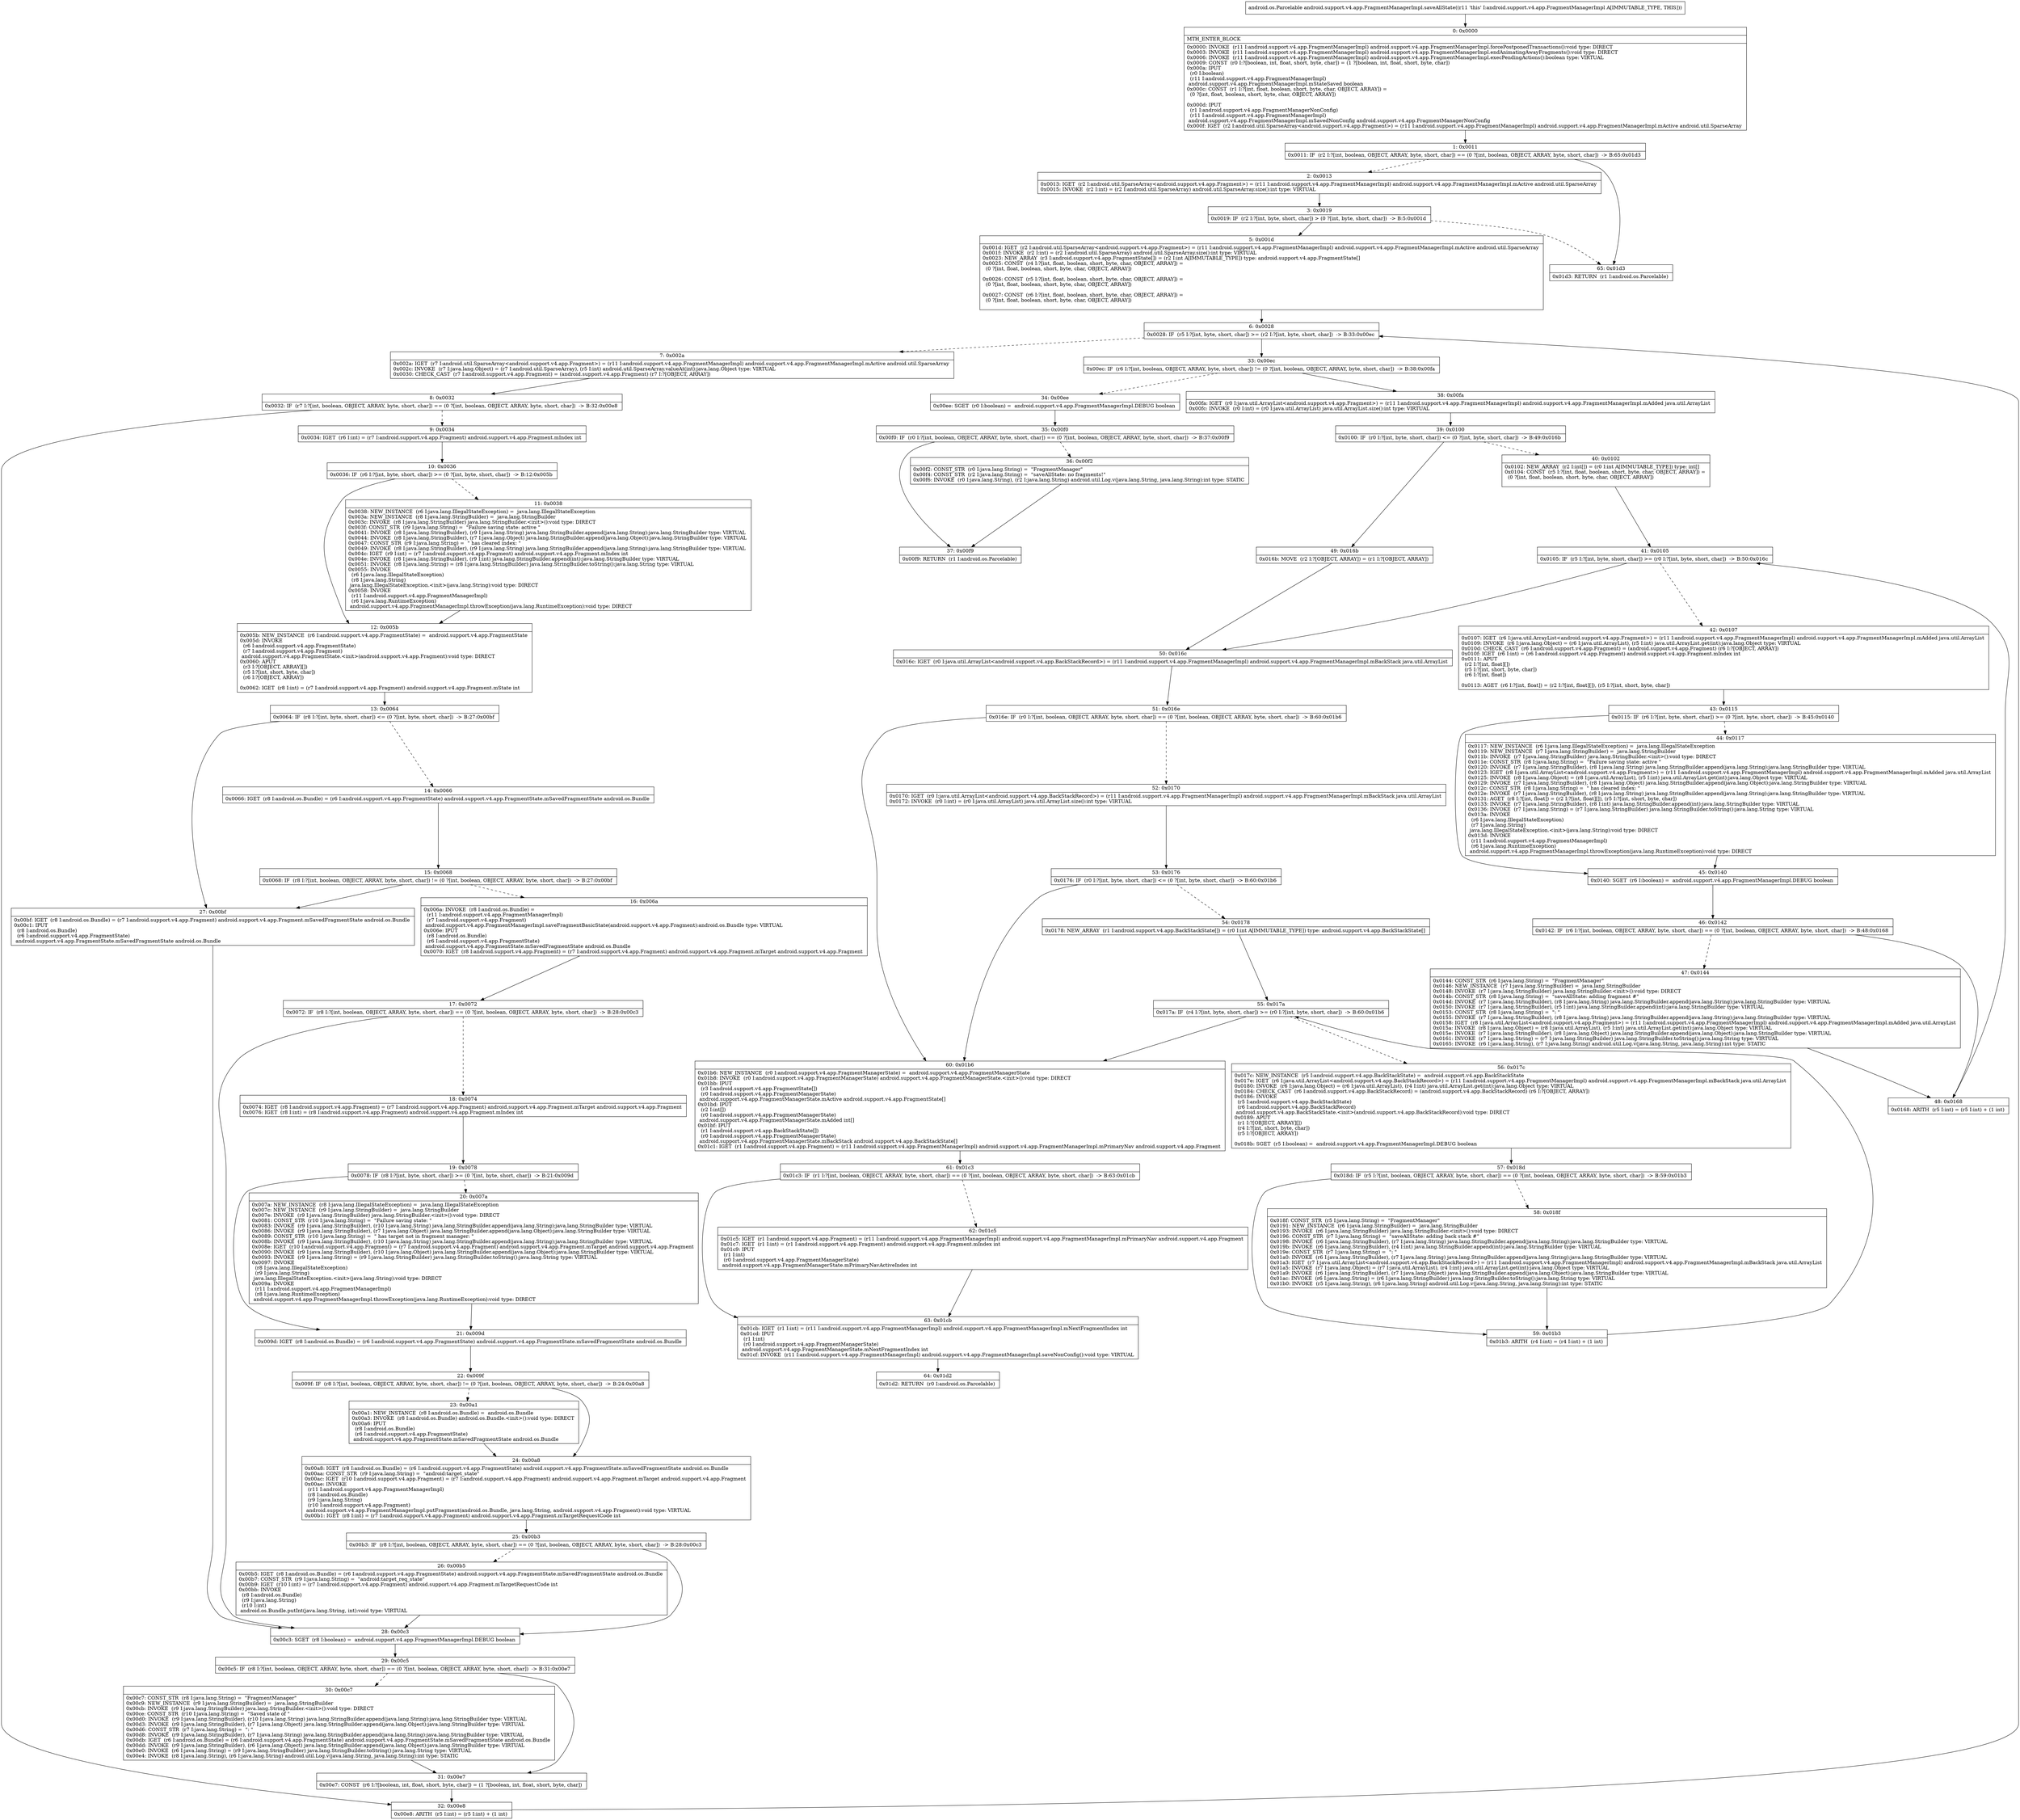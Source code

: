digraph "CFG forandroid.support.v4.app.FragmentManagerImpl.saveAllState()Landroid\/os\/Parcelable;" {
Node_0 [shape=record,label="{0\:\ 0x0000|MTH_ENTER_BLOCK\l|0x0000: INVOKE  (r11 I:android.support.v4.app.FragmentManagerImpl) android.support.v4.app.FragmentManagerImpl.forcePostponedTransactions():void type: DIRECT \l0x0003: INVOKE  (r11 I:android.support.v4.app.FragmentManagerImpl) android.support.v4.app.FragmentManagerImpl.endAnimatingAwayFragments():void type: DIRECT \l0x0006: INVOKE  (r11 I:android.support.v4.app.FragmentManagerImpl) android.support.v4.app.FragmentManagerImpl.execPendingActions():boolean type: VIRTUAL \l0x0009: CONST  (r0 I:?[boolean, int, float, short, byte, char]) = (1 ?[boolean, int, float, short, byte, char]) \l0x000a: IPUT  \l  (r0 I:boolean)\l  (r11 I:android.support.v4.app.FragmentManagerImpl)\l android.support.v4.app.FragmentManagerImpl.mStateSaved boolean \l0x000c: CONST  (r1 I:?[int, float, boolean, short, byte, char, OBJECT, ARRAY]) = \l  (0 ?[int, float, boolean, short, byte, char, OBJECT, ARRAY])\l \l0x000d: IPUT  \l  (r1 I:android.support.v4.app.FragmentManagerNonConfig)\l  (r11 I:android.support.v4.app.FragmentManagerImpl)\l android.support.v4.app.FragmentManagerImpl.mSavedNonConfig android.support.v4.app.FragmentManagerNonConfig \l0x000f: IGET  (r2 I:android.util.SparseArray\<android.support.v4.app.Fragment\>) = (r11 I:android.support.v4.app.FragmentManagerImpl) android.support.v4.app.FragmentManagerImpl.mActive android.util.SparseArray \l}"];
Node_1 [shape=record,label="{1\:\ 0x0011|0x0011: IF  (r2 I:?[int, boolean, OBJECT, ARRAY, byte, short, char]) == (0 ?[int, boolean, OBJECT, ARRAY, byte, short, char])  \-\> B:65:0x01d3 \l}"];
Node_2 [shape=record,label="{2\:\ 0x0013|0x0013: IGET  (r2 I:android.util.SparseArray\<android.support.v4.app.Fragment\>) = (r11 I:android.support.v4.app.FragmentManagerImpl) android.support.v4.app.FragmentManagerImpl.mActive android.util.SparseArray \l0x0015: INVOKE  (r2 I:int) = (r2 I:android.util.SparseArray) android.util.SparseArray.size():int type: VIRTUAL \l}"];
Node_3 [shape=record,label="{3\:\ 0x0019|0x0019: IF  (r2 I:?[int, byte, short, char]) \> (0 ?[int, byte, short, char])  \-\> B:5:0x001d \l}"];
Node_5 [shape=record,label="{5\:\ 0x001d|0x001d: IGET  (r2 I:android.util.SparseArray\<android.support.v4.app.Fragment\>) = (r11 I:android.support.v4.app.FragmentManagerImpl) android.support.v4.app.FragmentManagerImpl.mActive android.util.SparseArray \l0x001f: INVOKE  (r2 I:int) = (r2 I:android.util.SparseArray) android.util.SparseArray.size():int type: VIRTUAL \l0x0023: NEW_ARRAY  (r3 I:android.support.v4.app.FragmentState[]) = (r2 I:int A[IMMUTABLE_TYPE]) type: android.support.v4.app.FragmentState[] \l0x0025: CONST  (r4 I:?[int, float, boolean, short, byte, char, OBJECT, ARRAY]) = \l  (0 ?[int, float, boolean, short, byte, char, OBJECT, ARRAY])\l \l0x0026: CONST  (r5 I:?[int, float, boolean, short, byte, char, OBJECT, ARRAY]) = \l  (0 ?[int, float, boolean, short, byte, char, OBJECT, ARRAY])\l \l0x0027: CONST  (r6 I:?[int, float, boolean, short, byte, char, OBJECT, ARRAY]) = \l  (0 ?[int, float, boolean, short, byte, char, OBJECT, ARRAY])\l \l}"];
Node_6 [shape=record,label="{6\:\ 0x0028|0x0028: IF  (r5 I:?[int, byte, short, char]) \>= (r2 I:?[int, byte, short, char])  \-\> B:33:0x00ec \l}"];
Node_7 [shape=record,label="{7\:\ 0x002a|0x002a: IGET  (r7 I:android.util.SparseArray\<android.support.v4.app.Fragment\>) = (r11 I:android.support.v4.app.FragmentManagerImpl) android.support.v4.app.FragmentManagerImpl.mActive android.util.SparseArray \l0x002c: INVOKE  (r7 I:java.lang.Object) = (r7 I:android.util.SparseArray), (r5 I:int) android.util.SparseArray.valueAt(int):java.lang.Object type: VIRTUAL \l0x0030: CHECK_CAST  (r7 I:android.support.v4.app.Fragment) = (android.support.v4.app.Fragment) (r7 I:?[OBJECT, ARRAY]) \l}"];
Node_8 [shape=record,label="{8\:\ 0x0032|0x0032: IF  (r7 I:?[int, boolean, OBJECT, ARRAY, byte, short, char]) == (0 ?[int, boolean, OBJECT, ARRAY, byte, short, char])  \-\> B:32:0x00e8 \l}"];
Node_9 [shape=record,label="{9\:\ 0x0034|0x0034: IGET  (r6 I:int) = (r7 I:android.support.v4.app.Fragment) android.support.v4.app.Fragment.mIndex int \l}"];
Node_10 [shape=record,label="{10\:\ 0x0036|0x0036: IF  (r6 I:?[int, byte, short, char]) \>= (0 ?[int, byte, short, char])  \-\> B:12:0x005b \l}"];
Node_11 [shape=record,label="{11\:\ 0x0038|0x0038: NEW_INSTANCE  (r6 I:java.lang.IllegalStateException) =  java.lang.IllegalStateException \l0x003a: NEW_INSTANCE  (r8 I:java.lang.StringBuilder) =  java.lang.StringBuilder \l0x003c: INVOKE  (r8 I:java.lang.StringBuilder) java.lang.StringBuilder.\<init\>():void type: DIRECT \l0x003f: CONST_STR  (r9 I:java.lang.String) =  \"Failure saving state: active \" \l0x0041: INVOKE  (r8 I:java.lang.StringBuilder), (r9 I:java.lang.String) java.lang.StringBuilder.append(java.lang.String):java.lang.StringBuilder type: VIRTUAL \l0x0044: INVOKE  (r8 I:java.lang.StringBuilder), (r7 I:java.lang.Object) java.lang.StringBuilder.append(java.lang.Object):java.lang.StringBuilder type: VIRTUAL \l0x0047: CONST_STR  (r9 I:java.lang.String) =  \" has cleared index: \" \l0x0049: INVOKE  (r8 I:java.lang.StringBuilder), (r9 I:java.lang.String) java.lang.StringBuilder.append(java.lang.String):java.lang.StringBuilder type: VIRTUAL \l0x004c: IGET  (r9 I:int) = (r7 I:android.support.v4.app.Fragment) android.support.v4.app.Fragment.mIndex int \l0x004e: INVOKE  (r8 I:java.lang.StringBuilder), (r9 I:int) java.lang.StringBuilder.append(int):java.lang.StringBuilder type: VIRTUAL \l0x0051: INVOKE  (r8 I:java.lang.String) = (r8 I:java.lang.StringBuilder) java.lang.StringBuilder.toString():java.lang.String type: VIRTUAL \l0x0055: INVOKE  \l  (r6 I:java.lang.IllegalStateException)\l  (r8 I:java.lang.String)\l java.lang.IllegalStateException.\<init\>(java.lang.String):void type: DIRECT \l0x0058: INVOKE  \l  (r11 I:android.support.v4.app.FragmentManagerImpl)\l  (r6 I:java.lang.RuntimeException)\l android.support.v4.app.FragmentManagerImpl.throwException(java.lang.RuntimeException):void type: DIRECT \l}"];
Node_12 [shape=record,label="{12\:\ 0x005b|0x005b: NEW_INSTANCE  (r6 I:android.support.v4.app.FragmentState) =  android.support.v4.app.FragmentState \l0x005d: INVOKE  \l  (r6 I:android.support.v4.app.FragmentState)\l  (r7 I:android.support.v4.app.Fragment)\l android.support.v4.app.FragmentState.\<init\>(android.support.v4.app.Fragment):void type: DIRECT \l0x0060: APUT  \l  (r3 I:?[OBJECT, ARRAY][])\l  (r5 I:?[int, short, byte, char])\l  (r6 I:?[OBJECT, ARRAY])\l \l0x0062: IGET  (r8 I:int) = (r7 I:android.support.v4.app.Fragment) android.support.v4.app.Fragment.mState int \l}"];
Node_13 [shape=record,label="{13\:\ 0x0064|0x0064: IF  (r8 I:?[int, byte, short, char]) \<= (0 ?[int, byte, short, char])  \-\> B:27:0x00bf \l}"];
Node_14 [shape=record,label="{14\:\ 0x0066|0x0066: IGET  (r8 I:android.os.Bundle) = (r6 I:android.support.v4.app.FragmentState) android.support.v4.app.FragmentState.mSavedFragmentState android.os.Bundle \l}"];
Node_15 [shape=record,label="{15\:\ 0x0068|0x0068: IF  (r8 I:?[int, boolean, OBJECT, ARRAY, byte, short, char]) != (0 ?[int, boolean, OBJECT, ARRAY, byte, short, char])  \-\> B:27:0x00bf \l}"];
Node_16 [shape=record,label="{16\:\ 0x006a|0x006a: INVOKE  (r8 I:android.os.Bundle) = \l  (r11 I:android.support.v4.app.FragmentManagerImpl)\l  (r7 I:android.support.v4.app.Fragment)\l android.support.v4.app.FragmentManagerImpl.saveFragmentBasicState(android.support.v4.app.Fragment):android.os.Bundle type: VIRTUAL \l0x006e: IPUT  \l  (r8 I:android.os.Bundle)\l  (r6 I:android.support.v4.app.FragmentState)\l android.support.v4.app.FragmentState.mSavedFragmentState android.os.Bundle \l0x0070: IGET  (r8 I:android.support.v4.app.Fragment) = (r7 I:android.support.v4.app.Fragment) android.support.v4.app.Fragment.mTarget android.support.v4.app.Fragment \l}"];
Node_17 [shape=record,label="{17\:\ 0x0072|0x0072: IF  (r8 I:?[int, boolean, OBJECT, ARRAY, byte, short, char]) == (0 ?[int, boolean, OBJECT, ARRAY, byte, short, char])  \-\> B:28:0x00c3 \l}"];
Node_18 [shape=record,label="{18\:\ 0x0074|0x0074: IGET  (r8 I:android.support.v4.app.Fragment) = (r7 I:android.support.v4.app.Fragment) android.support.v4.app.Fragment.mTarget android.support.v4.app.Fragment \l0x0076: IGET  (r8 I:int) = (r8 I:android.support.v4.app.Fragment) android.support.v4.app.Fragment.mIndex int \l}"];
Node_19 [shape=record,label="{19\:\ 0x0078|0x0078: IF  (r8 I:?[int, byte, short, char]) \>= (0 ?[int, byte, short, char])  \-\> B:21:0x009d \l}"];
Node_20 [shape=record,label="{20\:\ 0x007a|0x007a: NEW_INSTANCE  (r8 I:java.lang.IllegalStateException) =  java.lang.IllegalStateException \l0x007c: NEW_INSTANCE  (r9 I:java.lang.StringBuilder) =  java.lang.StringBuilder \l0x007e: INVOKE  (r9 I:java.lang.StringBuilder) java.lang.StringBuilder.\<init\>():void type: DIRECT \l0x0081: CONST_STR  (r10 I:java.lang.String) =  \"Failure saving state: \" \l0x0083: INVOKE  (r9 I:java.lang.StringBuilder), (r10 I:java.lang.String) java.lang.StringBuilder.append(java.lang.String):java.lang.StringBuilder type: VIRTUAL \l0x0086: INVOKE  (r9 I:java.lang.StringBuilder), (r7 I:java.lang.Object) java.lang.StringBuilder.append(java.lang.Object):java.lang.StringBuilder type: VIRTUAL \l0x0089: CONST_STR  (r10 I:java.lang.String) =  \" has target not in fragment manager: \" \l0x008b: INVOKE  (r9 I:java.lang.StringBuilder), (r10 I:java.lang.String) java.lang.StringBuilder.append(java.lang.String):java.lang.StringBuilder type: VIRTUAL \l0x008e: IGET  (r10 I:android.support.v4.app.Fragment) = (r7 I:android.support.v4.app.Fragment) android.support.v4.app.Fragment.mTarget android.support.v4.app.Fragment \l0x0090: INVOKE  (r9 I:java.lang.StringBuilder), (r10 I:java.lang.Object) java.lang.StringBuilder.append(java.lang.Object):java.lang.StringBuilder type: VIRTUAL \l0x0093: INVOKE  (r9 I:java.lang.String) = (r9 I:java.lang.StringBuilder) java.lang.StringBuilder.toString():java.lang.String type: VIRTUAL \l0x0097: INVOKE  \l  (r8 I:java.lang.IllegalStateException)\l  (r9 I:java.lang.String)\l java.lang.IllegalStateException.\<init\>(java.lang.String):void type: DIRECT \l0x009a: INVOKE  \l  (r11 I:android.support.v4.app.FragmentManagerImpl)\l  (r8 I:java.lang.RuntimeException)\l android.support.v4.app.FragmentManagerImpl.throwException(java.lang.RuntimeException):void type: DIRECT \l}"];
Node_21 [shape=record,label="{21\:\ 0x009d|0x009d: IGET  (r8 I:android.os.Bundle) = (r6 I:android.support.v4.app.FragmentState) android.support.v4.app.FragmentState.mSavedFragmentState android.os.Bundle \l}"];
Node_22 [shape=record,label="{22\:\ 0x009f|0x009f: IF  (r8 I:?[int, boolean, OBJECT, ARRAY, byte, short, char]) != (0 ?[int, boolean, OBJECT, ARRAY, byte, short, char])  \-\> B:24:0x00a8 \l}"];
Node_23 [shape=record,label="{23\:\ 0x00a1|0x00a1: NEW_INSTANCE  (r8 I:android.os.Bundle) =  android.os.Bundle \l0x00a3: INVOKE  (r8 I:android.os.Bundle) android.os.Bundle.\<init\>():void type: DIRECT \l0x00a6: IPUT  \l  (r8 I:android.os.Bundle)\l  (r6 I:android.support.v4.app.FragmentState)\l android.support.v4.app.FragmentState.mSavedFragmentState android.os.Bundle \l}"];
Node_24 [shape=record,label="{24\:\ 0x00a8|0x00a8: IGET  (r8 I:android.os.Bundle) = (r6 I:android.support.v4.app.FragmentState) android.support.v4.app.FragmentState.mSavedFragmentState android.os.Bundle \l0x00aa: CONST_STR  (r9 I:java.lang.String) =  \"android:target_state\" \l0x00ac: IGET  (r10 I:android.support.v4.app.Fragment) = (r7 I:android.support.v4.app.Fragment) android.support.v4.app.Fragment.mTarget android.support.v4.app.Fragment \l0x00ae: INVOKE  \l  (r11 I:android.support.v4.app.FragmentManagerImpl)\l  (r8 I:android.os.Bundle)\l  (r9 I:java.lang.String)\l  (r10 I:android.support.v4.app.Fragment)\l android.support.v4.app.FragmentManagerImpl.putFragment(android.os.Bundle, java.lang.String, android.support.v4.app.Fragment):void type: VIRTUAL \l0x00b1: IGET  (r8 I:int) = (r7 I:android.support.v4.app.Fragment) android.support.v4.app.Fragment.mTargetRequestCode int \l}"];
Node_25 [shape=record,label="{25\:\ 0x00b3|0x00b3: IF  (r8 I:?[int, boolean, OBJECT, ARRAY, byte, short, char]) == (0 ?[int, boolean, OBJECT, ARRAY, byte, short, char])  \-\> B:28:0x00c3 \l}"];
Node_26 [shape=record,label="{26\:\ 0x00b5|0x00b5: IGET  (r8 I:android.os.Bundle) = (r6 I:android.support.v4.app.FragmentState) android.support.v4.app.FragmentState.mSavedFragmentState android.os.Bundle \l0x00b7: CONST_STR  (r9 I:java.lang.String) =  \"android:target_req_state\" \l0x00b9: IGET  (r10 I:int) = (r7 I:android.support.v4.app.Fragment) android.support.v4.app.Fragment.mTargetRequestCode int \l0x00bb: INVOKE  \l  (r8 I:android.os.Bundle)\l  (r9 I:java.lang.String)\l  (r10 I:int)\l android.os.Bundle.putInt(java.lang.String, int):void type: VIRTUAL \l}"];
Node_27 [shape=record,label="{27\:\ 0x00bf|0x00bf: IGET  (r8 I:android.os.Bundle) = (r7 I:android.support.v4.app.Fragment) android.support.v4.app.Fragment.mSavedFragmentState android.os.Bundle \l0x00c1: IPUT  \l  (r8 I:android.os.Bundle)\l  (r6 I:android.support.v4.app.FragmentState)\l android.support.v4.app.FragmentState.mSavedFragmentState android.os.Bundle \l}"];
Node_28 [shape=record,label="{28\:\ 0x00c3|0x00c3: SGET  (r8 I:boolean) =  android.support.v4.app.FragmentManagerImpl.DEBUG boolean \l}"];
Node_29 [shape=record,label="{29\:\ 0x00c5|0x00c5: IF  (r8 I:?[int, boolean, OBJECT, ARRAY, byte, short, char]) == (0 ?[int, boolean, OBJECT, ARRAY, byte, short, char])  \-\> B:31:0x00e7 \l}"];
Node_30 [shape=record,label="{30\:\ 0x00c7|0x00c7: CONST_STR  (r8 I:java.lang.String) =  \"FragmentManager\" \l0x00c9: NEW_INSTANCE  (r9 I:java.lang.StringBuilder) =  java.lang.StringBuilder \l0x00cb: INVOKE  (r9 I:java.lang.StringBuilder) java.lang.StringBuilder.\<init\>():void type: DIRECT \l0x00ce: CONST_STR  (r10 I:java.lang.String) =  \"Saved state of \" \l0x00d0: INVOKE  (r9 I:java.lang.StringBuilder), (r10 I:java.lang.String) java.lang.StringBuilder.append(java.lang.String):java.lang.StringBuilder type: VIRTUAL \l0x00d3: INVOKE  (r9 I:java.lang.StringBuilder), (r7 I:java.lang.Object) java.lang.StringBuilder.append(java.lang.Object):java.lang.StringBuilder type: VIRTUAL \l0x00d6: CONST_STR  (r7 I:java.lang.String) =  \": \" \l0x00d8: INVOKE  (r9 I:java.lang.StringBuilder), (r7 I:java.lang.String) java.lang.StringBuilder.append(java.lang.String):java.lang.StringBuilder type: VIRTUAL \l0x00db: IGET  (r6 I:android.os.Bundle) = (r6 I:android.support.v4.app.FragmentState) android.support.v4.app.FragmentState.mSavedFragmentState android.os.Bundle \l0x00dd: INVOKE  (r9 I:java.lang.StringBuilder), (r6 I:java.lang.Object) java.lang.StringBuilder.append(java.lang.Object):java.lang.StringBuilder type: VIRTUAL \l0x00e0: INVOKE  (r6 I:java.lang.String) = (r9 I:java.lang.StringBuilder) java.lang.StringBuilder.toString():java.lang.String type: VIRTUAL \l0x00e4: INVOKE  (r8 I:java.lang.String), (r6 I:java.lang.String) android.util.Log.v(java.lang.String, java.lang.String):int type: STATIC \l}"];
Node_31 [shape=record,label="{31\:\ 0x00e7|0x00e7: CONST  (r6 I:?[boolean, int, float, short, byte, char]) = (1 ?[boolean, int, float, short, byte, char]) \l}"];
Node_32 [shape=record,label="{32\:\ 0x00e8|0x00e8: ARITH  (r5 I:int) = (r5 I:int) + (1 int) \l}"];
Node_33 [shape=record,label="{33\:\ 0x00ec|0x00ec: IF  (r6 I:?[int, boolean, OBJECT, ARRAY, byte, short, char]) != (0 ?[int, boolean, OBJECT, ARRAY, byte, short, char])  \-\> B:38:0x00fa \l}"];
Node_34 [shape=record,label="{34\:\ 0x00ee|0x00ee: SGET  (r0 I:boolean) =  android.support.v4.app.FragmentManagerImpl.DEBUG boolean \l}"];
Node_35 [shape=record,label="{35\:\ 0x00f0|0x00f0: IF  (r0 I:?[int, boolean, OBJECT, ARRAY, byte, short, char]) == (0 ?[int, boolean, OBJECT, ARRAY, byte, short, char])  \-\> B:37:0x00f9 \l}"];
Node_36 [shape=record,label="{36\:\ 0x00f2|0x00f2: CONST_STR  (r0 I:java.lang.String) =  \"FragmentManager\" \l0x00f4: CONST_STR  (r2 I:java.lang.String) =  \"saveAllState: no fragments!\" \l0x00f6: INVOKE  (r0 I:java.lang.String), (r2 I:java.lang.String) android.util.Log.v(java.lang.String, java.lang.String):int type: STATIC \l}"];
Node_37 [shape=record,label="{37\:\ 0x00f9|0x00f9: RETURN  (r1 I:android.os.Parcelable) \l}"];
Node_38 [shape=record,label="{38\:\ 0x00fa|0x00fa: IGET  (r0 I:java.util.ArrayList\<android.support.v4.app.Fragment\>) = (r11 I:android.support.v4.app.FragmentManagerImpl) android.support.v4.app.FragmentManagerImpl.mAdded java.util.ArrayList \l0x00fc: INVOKE  (r0 I:int) = (r0 I:java.util.ArrayList) java.util.ArrayList.size():int type: VIRTUAL \l}"];
Node_39 [shape=record,label="{39\:\ 0x0100|0x0100: IF  (r0 I:?[int, byte, short, char]) \<= (0 ?[int, byte, short, char])  \-\> B:49:0x016b \l}"];
Node_40 [shape=record,label="{40\:\ 0x0102|0x0102: NEW_ARRAY  (r2 I:int[]) = (r0 I:int A[IMMUTABLE_TYPE]) type: int[] \l0x0104: CONST  (r5 I:?[int, float, boolean, short, byte, char, OBJECT, ARRAY]) = \l  (0 ?[int, float, boolean, short, byte, char, OBJECT, ARRAY])\l \l}"];
Node_41 [shape=record,label="{41\:\ 0x0105|0x0105: IF  (r5 I:?[int, byte, short, char]) \>= (r0 I:?[int, byte, short, char])  \-\> B:50:0x016c \l}"];
Node_42 [shape=record,label="{42\:\ 0x0107|0x0107: IGET  (r6 I:java.util.ArrayList\<android.support.v4.app.Fragment\>) = (r11 I:android.support.v4.app.FragmentManagerImpl) android.support.v4.app.FragmentManagerImpl.mAdded java.util.ArrayList \l0x0109: INVOKE  (r6 I:java.lang.Object) = (r6 I:java.util.ArrayList), (r5 I:int) java.util.ArrayList.get(int):java.lang.Object type: VIRTUAL \l0x010d: CHECK_CAST  (r6 I:android.support.v4.app.Fragment) = (android.support.v4.app.Fragment) (r6 I:?[OBJECT, ARRAY]) \l0x010f: IGET  (r6 I:int) = (r6 I:android.support.v4.app.Fragment) android.support.v4.app.Fragment.mIndex int \l0x0111: APUT  \l  (r2 I:?[int, float][])\l  (r5 I:?[int, short, byte, char])\l  (r6 I:?[int, float])\l \l0x0113: AGET  (r6 I:?[int, float]) = (r2 I:?[int, float][]), (r5 I:?[int, short, byte, char]) \l}"];
Node_43 [shape=record,label="{43\:\ 0x0115|0x0115: IF  (r6 I:?[int, byte, short, char]) \>= (0 ?[int, byte, short, char])  \-\> B:45:0x0140 \l}"];
Node_44 [shape=record,label="{44\:\ 0x0117|0x0117: NEW_INSTANCE  (r6 I:java.lang.IllegalStateException) =  java.lang.IllegalStateException \l0x0119: NEW_INSTANCE  (r7 I:java.lang.StringBuilder) =  java.lang.StringBuilder \l0x011b: INVOKE  (r7 I:java.lang.StringBuilder) java.lang.StringBuilder.\<init\>():void type: DIRECT \l0x011e: CONST_STR  (r8 I:java.lang.String) =  \"Failure saving state: active \" \l0x0120: INVOKE  (r7 I:java.lang.StringBuilder), (r8 I:java.lang.String) java.lang.StringBuilder.append(java.lang.String):java.lang.StringBuilder type: VIRTUAL \l0x0123: IGET  (r8 I:java.util.ArrayList\<android.support.v4.app.Fragment\>) = (r11 I:android.support.v4.app.FragmentManagerImpl) android.support.v4.app.FragmentManagerImpl.mAdded java.util.ArrayList \l0x0125: INVOKE  (r8 I:java.lang.Object) = (r8 I:java.util.ArrayList), (r5 I:int) java.util.ArrayList.get(int):java.lang.Object type: VIRTUAL \l0x0129: INVOKE  (r7 I:java.lang.StringBuilder), (r8 I:java.lang.Object) java.lang.StringBuilder.append(java.lang.Object):java.lang.StringBuilder type: VIRTUAL \l0x012c: CONST_STR  (r8 I:java.lang.String) =  \" has cleared index: \" \l0x012e: INVOKE  (r7 I:java.lang.StringBuilder), (r8 I:java.lang.String) java.lang.StringBuilder.append(java.lang.String):java.lang.StringBuilder type: VIRTUAL \l0x0131: AGET  (r8 I:?[int, float]) = (r2 I:?[int, float][]), (r5 I:?[int, short, byte, char]) \l0x0133: INVOKE  (r7 I:java.lang.StringBuilder), (r8 I:int) java.lang.StringBuilder.append(int):java.lang.StringBuilder type: VIRTUAL \l0x0136: INVOKE  (r7 I:java.lang.String) = (r7 I:java.lang.StringBuilder) java.lang.StringBuilder.toString():java.lang.String type: VIRTUAL \l0x013a: INVOKE  \l  (r6 I:java.lang.IllegalStateException)\l  (r7 I:java.lang.String)\l java.lang.IllegalStateException.\<init\>(java.lang.String):void type: DIRECT \l0x013d: INVOKE  \l  (r11 I:android.support.v4.app.FragmentManagerImpl)\l  (r6 I:java.lang.RuntimeException)\l android.support.v4.app.FragmentManagerImpl.throwException(java.lang.RuntimeException):void type: DIRECT \l}"];
Node_45 [shape=record,label="{45\:\ 0x0140|0x0140: SGET  (r6 I:boolean) =  android.support.v4.app.FragmentManagerImpl.DEBUG boolean \l}"];
Node_46 [shape=record,label="{46\:\ 0x0142|0x0142: IF  (r6 I:?[int, boolean, OBJECT, ARRAY, byte, short, char]) == (0 ?[int, boolean, OBJECT, ARRAY, byte, short, char])  \-\> B:48:0x0168 \l}"];
Node_47 [shape=record,label="{47\:\ 0x0144|0x0144: CONST_STR  (r6 I:java.lang.String) =  \"FragmentManager\" \l0x0146: NEW_INSTANCE  (r7 I:java.lang.StringBuilder) =  java.lang.StringBuilder \l0x0148: INVOKE  (r7 I:java.lang.StringBuilder) java.lang.StringBuilder.\<init\>():void type: DIRECT \l0x014b: CONST_STR  (r8 I:java.lang.String) =  \"saveAllState: adding fragment #\" \l0x014d: INVOKE  (r7 I:java.lang.StringBuilder), (r8 I:java.lang.String) java.lang.StringBuilder.append(java.lang.String):java.lang.StringBuilder type: VIRTUAL \l0x0150: INVOKE  (r7 I:java.lang.StringBuilder), (r5 I:int) java.lang.StringBuilder.append(int):java.lang.StringBuilder type: VIRTUAL \l0x0153: CONST_STR  (r8 I:java.lang.String) =  \": \" \l0x0155: INVOKE  (r7 I:java.lang.StringBuilder), (r8 I:java.lang.String) java.lang.StringBuilder.append(java.lang.String):java.lang.StringBuilder type: VIRTUAL \l0x0158: IGET  (r8 I:java.util.ArrayList\<android.support.v4.app.Fragment\>) = (r11 I:android.support.v4.app.FragmentManagerImpl) android.support.v4.app.FragmentManagerImpl.mAdded java.util.ArrayList \l0x015a: INVOKE  (r8 I:java.lang.Object) = (r8 I:java.util.ArrayList), (r5 I:int) java.util.ArrayList.get(int):java.lang.Object type: VIRTUAL \l0x015e: INVOKE  (r7 I:java.lang.StringBuilder), (r8 I:java.lang.Object) java.lang.StringBuilder.append(java.lang.Object):java.lang.StringBuilder type: VIRTUAL \l0x0161: INVOKE  (r7 I:java.lang.String) = (r7 I:java.lang.StringBuilder) java.lang.StringBuilder.toString():java.lang.String type: VIRTUAL \l0x0165: INVOKE  (r6 I:java.lang.String), (r7 I:java.lang.String) android.util.Log.v(java.lang.String, java.lang.String):int type: STATIC \l}"];
Node_48 [shape=record,label="{48\:\ 0x0168|0x0168: ARITH  (r5 I:int) = (r5 I:int) + (1 int) \l}"];
Node_49 [shape=record,label="{49\:\ 0x016b|0x016b: MOVE  (r2 I:?[OBJECT, ARRAY]) = (r1 I:?[OBJECT, ARRAY]) \l}"];
Node_50 [shape=record,label="{50\:\ 0x016c|0x016c: IGET  (r0 I:java.util.ArrayList\<android.support.v4.app.BackStackRecord\>) = (r11 I:android.support.v4.app.FragmentManagerImpl) android.support.v4.app.FragmentManagerImpl.mBackStack java.util.ArrayList \l}"];
Node_51 [shape=record,label="{51\:\ 0x016e|0x016e: IF  (r0 I:?[int, boolean, OBJECT, ARRAY, byte, short, char]) == (0 ?[int, boolean, OBJECT, ARRAY, byte, short, char])  \-\> B:60:0x01b6 \l}"];
Node_52 [shape=record,label="{52\:\ 0x0170|0x0170: IGET  (r0 I:java.util.ArrayList\<android.support.v4.app.BackStackRecord\>) = (r11 I:android.support.v4.app.FragmentManagerImpl) android.support.v4.app.FragmentManagerImpl.mBackStack java.util.ArrayList \l0x0172: INVOKE  (r0 I:int) = (r0 I:java.util.ArrayList) java.util.ArrayList.size():int type: VIRTUAL \l}"];
Node_53 [shape=record,label="{53\:\ 0x0176|0x0176: IF  (r0 I:?[int, byte, short, char]) \<= (0 ?[int, byte, short, char])  \-\> B:60:0x01b6 \l}"];
Node_54 [shape=record,label="{54\:\ 0x0178|0x0178: NEW_ARRAY  (r1 I:android.support.v4.app.BackStackState[]) = (r0 I:int A[IMMUTABLE_TYPE]) type: android.support.v4.app.BackStackState[] \l}"];
Node_55 [shape=record,label="{55\:\ 0x017a|0x017a: IF  (r4 I:?[int, byte, short, char]) \>= (r0 I:?[int, byte, short, char])  \-\> B:60:0x01b6 \l}"];
Node_56 [shape=record,label="{56\:\ 0x017c|0x017c: NEW_INSTANCE  (r5 I:android.support.v4.app.BackStackState) =  android.support.v4.app.BackStackState \l0x017e: IGET  (r6 I:java.util.ArrayList\<android.support.v4.app.BackStackRecord\>) = (r11 I:android.support.v4.app.FragmentManagerImpl) android.support.v4.app.FragmentManagerImpl.mBackStack java.util.ArrayList \l0x0180: INVOKE  (r6 I:java.lang.Object) = (r6 I:java.util.ArrayList), (r4 I:int) java.util.ArrayList.get(int):java.lang.Object type: VIRTUAL \l0x0184: CHECK_CAST  (r6 I:android.support.v4.app.BackStackRecord) = (android.support.v4.app.BackStackRecord) (r6 I:?[OBJECT, ARRAY]) \l0x0186: INVOKE  \l  (r5 I:android.support.v4.app.BackStackState)\l  (r6 I:android.support.v4.app.BackStackRecord)\l android.support.v4.app.BackStackState.\<init\>(android.support.v4.app.BackStackRecord):void type: DIRECT \l0x0189: APUT  \l  (r1 I:?[OBJECT, ARRAY][])\l  (r4 I:?[int, short, byte, char])\l  (r5 I:?[OBJECT, ARRAY])\l \l0x018b: SGET  (r5 I:boolean) =  android.support.v4.app.FragmentManagerImpl.DEBUG boolean \l}"];
Node_57 [shape=record,label="{57\:\ 0x018d|0x018d: IF  (r5 I:?[int, boolean, OBJECT, ARRAY, byte, short, char]) == (0 ?[int, boolean, OBJECT, ARRAY, byte, short, char])  \-\> B:59:0x01b3 \l}"];
Node_58 [shape=record,label="{58\:\ 0x018f|0x018f: CONST_STR  (r5 I:java.lang.String) =  \"FragmentManager\" \l0x0191: NEW_INSTANCE  (r6 I:java.lang.StringBuilder) =  java.lang.StringBuilder \l0x0193: INVOKE  (r6 I:java.lang.StringBuilder) java.lang.StringBuilder.\<init\>():void type: DIRECT \l0x0196: CONST_STR  (r7 I:java.lang.String) =  \"saveAllState: adding back stack #\" \l0x0198: INVOKE  (r6 I:java.lang.StringBuilder), (r7 I:java.lang.String) java.lang.StringBuilder.append(java.lang.String):java.lang.StringBuilder type: VIRTUAL \l0x019b: INVOKE  (r6 I:java.lang.StringBuilder), (r4 I:int) java.lang.StringBuilder.append(int):java.lang.StringBuilder type: VIRTUAL \l0x019e: CONST_STR  (r7 I:java.lang.String) =  \": \" \l0x01a0: INVOKE  (r6 I:java.lang.StringBuilder), (r7 I:java.lang.String) java.lang.StringBuilder.append(java.lang.String):java.lang.StringBuilder type: VIRTUAL \l0x01a3: IGET  (r7 I:java.util.ArrayList\<android.support.v4.app.BackStackRecord\>) = (r11 I:android.support.v4.app.FragmentManagerImpl) android.support.v4.app.FragmentManagerImpl.mBackStack java.util.ArrayList \l0x01a5: INVOKE  (r7 I:java.lang.Object) = (r7 I:java.util.ArrayList), (r4 I:int) java.util.ArrayList.get(int):java.lang.Object type: VIRTUAL \l0x01a9: INVOKE  (r6 I:java.lang.StringBuilder), (r7 I:java.lang.Object) java.lang.StringBuilder.append(java.lang.Object):java.lang.StringBuilder type: VIRTUAL \l0x01ac: INVOKE  (r6 I:java.lang.String) = (r6 I:java.lang.StringBuilder) java.lang.StringBuilder.toString():java.lang.String type: VIRTUAL \l0x01b0: INVOKE  (r5 I:java.lang.String), (r6 I:java.lang.String) android.util.Log.v(java.lang.String, java.lang.String):int type: STATIC \l}"];
Node_59 [shape=record,label="{59\:\ 0x01b3|0x01b3: ARITH  (r4 I:int) = (r4 I:int) + (1 int) \l}"];
Node_60 [shape=record,label="{60\:\ 0x01b6|0x01b6: NEW_INSTANCE  (r0 I:android.support.v4.app.FragmentManagerState) =  android.support.v4.app.FragmentManagerState \l0x01b8: INVOKE  (r0 I:android.support.v4.app.FragmentManagerState) android.support.v4.app.FragmentManagerState.\<init\>():void type: DIRECT \l0x01bb: IPUT  \l  (r3 I:android.support.v4.app.FragmentState[])\l  (r0 I:android.support.v4.app.FragmentManagerState)\l android.support.v4.app.FragmentManagerState.mActive android.support.v4.app.FragmentState[] \l0x01bd: IPUT  \l  (r2 I:int[])\l  (r0 I:android.support.v4.app.FragmentManagerState)\l android.support.v4.app.FragmentManagerState.mAdded int[] \l0x01bf: IPUT  \l  (r1 I:android.support.v4.app.BackStackState[])\l  (r0 I:android.support.v4.app.FragmentManagerState)\l android.support.v4.app.FragmentManagerState.mBackStack android.support.v4.app.BackStackState[] \l0x01c1: IGET  (r1 I:android.support.v4.app.Fragment) = (r11 I:android.support.v4.app.FragmentManagerImpl) android.support.v4.app.FragmentManagerImpl.mPrimaryNav android.support.v4.app.Fragment \l}"];
Node_61 [shape=record,label="{61\:\ 0x01c3|0x01c3: IF  (r1 I:?[int, boolean, OBJECT, ARRAY, byte, short, char]) == (0 ?[int, boolean, OBJECT, ARRAY, byte, short, char])  \-\> B:63:0x01cb \l}"];
Node_62 [shape=record,label="{62\:\ 0x01c5|0x01c5: IGET  (r1 I:android.support.v4.app.Fragment) = (r11 I:android.support.v4.app.FragmentManagerImpl) android.support.v4.app.FragmentManagerImpl.mPrimaryNav android.support.v4.app.Fragment \l0x01c7: IGET  (r1 I:int) = (r1 I:android.support.v4.app.Fragment) android.support.v4.app.Fragment.mIndex int \l0x01c9: IPUT  \l  (r1 I:int)\l  (r0 I:android.support.v4.app.FragmentManagerState)\l android.support.v4.app.FragmentManagerState.mPrimaryNavActiveIndex int \l}"];
Node_63 [shape=record,label="{63\:\ 0x01cb|0x01cb: IGET  (r1 I:int) = (r11 I:android.support.v4.app.FragmentManagerImpl) android.support.v4.app.FragmentManagerImpl.mNextFragmentIndex int \l0x01cd: IPUT  \l  (r1 I:int)\l  (r0 I:android.support.v4.app.FragmentManagerState)\l android.support.v4.app.FragmentManagerState.mNextFragmentIndex int \l0x01cf: INVOKE  (r11 I:android.support.v4.app.FragmentManagerImpl) android.support.v4.app.FragmentManagerImpl.saveNonConfig():void type: VIRTUAL \l}"];
Node_64 [shape=record,label="{64\:\ 0x01d2|0x01d2: RETURN  (r0 I:android.os.Parcelable) \l}"];
Node_65 [shape=record,label="{65\:\ 0x01d3|0x01d3: RETURN  (r1 I:android.os.Parcelable) \l}"];
MethodNode[shape=record,label="{android.os.Parcelable android.support.v4.app.FragmentManagerImpl.saveAllState((r11 'this' I:android.support.v4.app.FragmentManagerImpl A[IMMUTABLE_TYPE, THIS])) }"];
MethodNode -> Node_0;
Node_0 -> Node_1;
Node_1 -> Node_2[style=dashed];
Node_1 -> Node_65;
Node_2 -> Node_3;
Node_3 -> Node_5;
Node_3 -> Node_65[style=dashed];
Node_5 -> Node_6;
Node_6 -> Node_7[style=dashed];
Node_6 -> Node_33;
Node_7 -> Node_8;
Node_8 -> Node_9[style=dashed];
Node_8 -> Node_32;
Node_9 -> Node_10;
Node_10 -> Node_11[style=dashed];
Node_10 -> Node_12;
Node_11 -> Node_12;
Node_12 -> Node_13;
Node_13 -> Node_14[style=dashed];
Node_13 -> Node_27;
Node_14 -> Node_15;
Node_15 -> Node_16[style=dashed];
Node_15 -> Node_27;
Node_16 -> Node_17;
Node_17 -> Node_18[style=dashed];
Node_17 -> Node_28;
Node_18 -> Node_19;
Node_19 -> Node_20[style=dashed];
Node_19 -> Node_21;
Node_20 -> Node_21;
Node_21 -> Node_22;
Node_22 -> Node_23[style=dashed];
Node_22 -> Node_24;
Node_23 -> Node_24;
Node_24 -> Node_25;
Node_25 -> Node_26[style=dashed];
Node_25 -> Node_28;
Node_26 -> Node_28;
Node_27 -> Node_28;
Node_28 -> Node_29;
Node_29 -> Node_30[style=dashed];
Node_29 -> Node_31;
Node_30 -> Node_31;
Node_31 -> Node_32;
Node_32 -> Node_6;
Node_33 -> Node_34[style=dashed];
Node_33 -> Node_38;
Node_34 -> Node_35;
Node_35 -> Node_36[style=dashed];
Node_35 -> Node_37;
Node_36 -> Node_37;
Node_38 -> Node_39;
Node_39 -> Node_40[style=dashed];
Node_39 -> Node_49;
Node_40 -> Node_41;
Node_41 -> Node_42[style=dashed];
Node_41 -> Node_50;
Node_42 -> Node_43;
Node_43 -> Node_44[style=dashed];
Node_43 -> Node_45;
Node_44 -> Node_45;
Node_45 -> Node_46;
Node_46 -> Node_47[style=dashed];
Node_46 -> Node_48;
Node_47 -> Node_48;
Node_48 -> Node_41;
Node_49 -> Node_50;
Node_50 -> Node_51;
Node_51 -> Node_52[style=dashed];
Node_51 -> Node_60;
Node_52 -> Node_53;
Node_53 -> Node_54[style=dashed];
Node_53 -> Node_60;
Node_54 -> Node_55;
Node_55 -> Node_56[style=dashed];
Node_55 -> Node_60;
Node_56 -> Node_57;
Node_57 -> Node_58[style=dashed];
Node_57 -> Node_59;
Node_58 -> Node_59;
Node_59 -> Node_55;
Node_60 -> Node_61;
Node_61 -> Node_62[style=dashed];
Node_61 -> Node_63;
Node_62 -> Node_63;
Node_63 -> Node_64;
}

